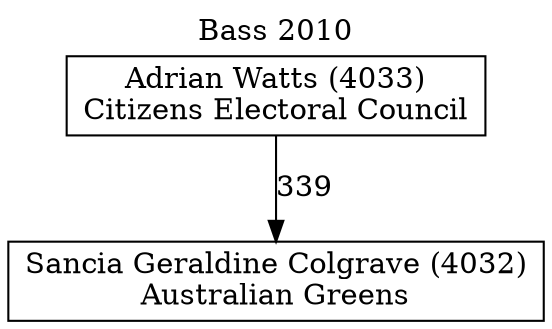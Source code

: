 // House preference flow
digraph "Sancia Geraldine Colgrave (4032)_Bass_2010" {
	graph [label="Bass 2010" labelloc=t mclimit=10]
	node [shape=box]
	"Adrian Watts (4033)" [label="Adrian Watts (4033)
Citizens Electoral Council"]
	"Sancia Geraldine Colgrave (4032)" [label="Sancia Geraldine Colgrave (4032)
Australian Greens"]
	"Adrian Watts (4033)" -> "Sancia Geraldine Colgrave (4032)" [label=339]
}
